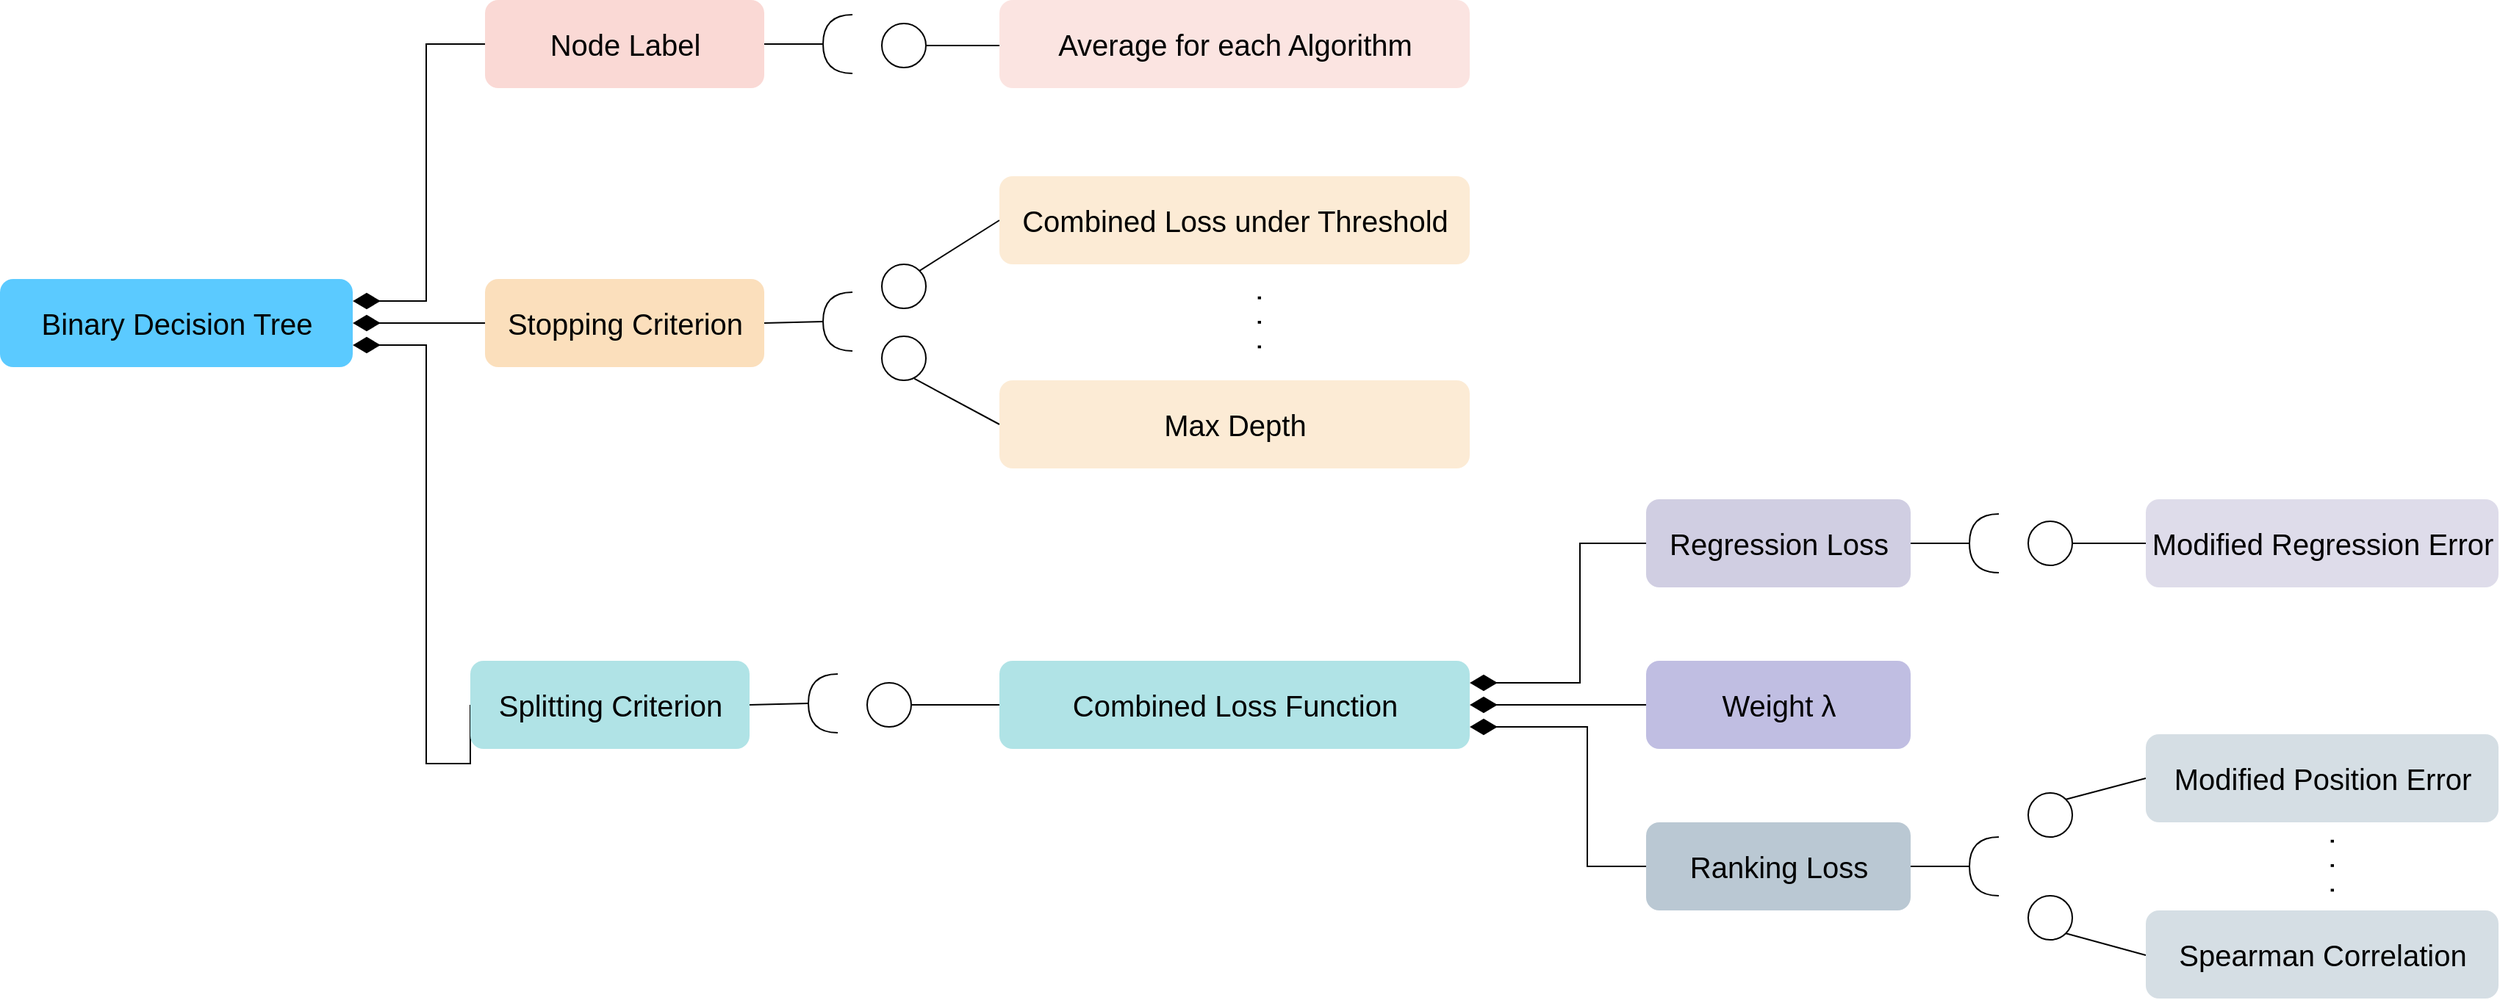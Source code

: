 <mxfile version="16.0.0" type="github">
  <diagram id="wFE0QG_FPsp0jaGvCLVb" name="Page-1">
    <mxGraphModel dx="3076" dy="1634" grid="1" gridSize="10" guides="1" tooltips="1" connect="1" arrows="1" fold="1" page="1" pageScale="1" pageWidth="850" pageHeight="1100" math="0" shadow="0">
      <root>
        <mxCell id="0" />
        <mxCell id="1" parent="0" />
        <mxCell id="GQajFrsuyB6NHDww1tuL-7" value="&lt;span&gt;Binary Decision Tree&lt;/span&gt;" style="html=1;rounded=1;fontSize=20;fillColor=#16B4FF;strokeColor=none;gradientColor=none;opacity=70;fontStyle=0" parent="1" vertex="1">
          <mxGeometry x="-120" y="770" width="240" height="60" as="geometry" />
        </mxCell>
        <mxCell id="GQajFrsuyB6NHDww1tuL-8" style="edgeStyle=orthogonalEdgeStyle;rounded=0;orthogonalLoop=1;jettySize=auto;html=1;endArrow=diamondThin;endFill=1;exitX=0;exitY=0.5;exitDx=0;exitDy=0;entryX=1;entryY=0.25;entryDx=0;entryDy=0;endSize=16;strokeColor=default;fontSize=20;fontStyle=0" parent="1" source="tZ7djmpZorgxgHxO5tKS-36" target="GQajFrsuyB6NHDww1tuL-7" edge="1">
          <mxGeometry relative="1" as="geometry">
            <mxPoint x="350" y="591" as="sourcePoint" />
            <Array as="points">
              <mxPoint x="170" y="610" />
              <mxPoint x="170" y="785" />
            </Array>
          </mxGeometry>
        </mxCell>
        <mxCell id="GQajFrsuyB6NHDww1tuL-9" style="edgeStyle=orthogonalEdgeStyle;rounded=0;orthogonalLoop=1;jettySize=auto;html=1;entryX=1;entryY=0.5;entryDx=0;entryDy=0;endArrow=diamondThin;endFill=1;endSize=16;strokeColor=default;exitX=0;exitY=0.5;exitDx=0;exitDy=0;fontSize=20;fontStyle=0" parent="1" source="tZ7djmpZorgxgHxO5tKS-47" target="GQajFrsuyB6NHDww1tuL-7" edge="1">
          <mxGeometry relative="1" as="geometry">
            <mxPoint x="360" y="800" as="sourcePoint" />
          </mxGeometry>
        </mxCell>
        <mxCell id="GQajFrsuyB6NHDww1tuL-10" style="edgeStyle=orthogonalEdgeStyle;rounded=0;orthogonalLoop=1;jettySize=auto;html=1;endArrow=diamondThin;endFill=1;exitX=0;exitY=0.5;exitDx=0;exitDy=0;endSize=16;strokeColor=default;entryX=1;entryY=0.75;entryDx=0;entryDy=0;fontSize=20;fontStyle=0" parent="1" source="tZ7djmpZorgxgHxO5tKS-60" target="GQajFrsuyB6NHDww1tuL-7" edge="1">
          <mxGeometry relative="1" as="geometry">
            <mxPoint x="370" y="1200" as="sourcePoint" />
            <mxPoint x="130" y="840" as="targetPoint" />
            <Array as="points">
              <mxPoint x="170" y="1100" />
              <mxPoint x="170" y="815" />
            </Array>
          </mxGeometry>
        </mxCell>
        <mxCell id="tZ7djmpZorgxgHxO5tKS-36" value="Node Label" style="html=1;rounded=1;fontSize=20;fillColor=#fad9d5;strokeColor=none;rotation=0;fontStyle=0" parent="1" vertex="1">
          <mxGeometry x="210" y="580" width="190" height="60" as="geometry" />
        </mxCell>
        <mxCell id="tZ7djmpZorgxgHxO5tKS-29" value="" style="ellipse;fillColor=default;strokeColor=default;fontSize=20;rotation=0;fontStyle=0" parent="1" vertex="1">
          <mxGeometry x="480" y="596" width="30" height="30" as="geometry" />
        </mxCell>
        <mxCell id="tZ7djmpZorgxgHxO5tKS-30" value="" style="endArrow=none;html=1;rounded=0;entryX=1;entryY=0.5;entryDx=0;entryDy=0;fontSize=20;strokeColor=default;fontStyle=0" parent="1" target="tZ7djmpZorgxgHxO5tKS-29" edge="1">
          <mxGeometry relative="1" as="geometry">
            <mxPoint x="560" y="611" as="sourcePoint" />
            <mxPoint x="660" y="611" as="targetPoint" />
          </mxGeometry>
        </mxCell>
        <mxCell id="tZ7djmpZorgxgHxO5tKS-46" value="Average for each Algorithm" style="html=1;rounded=1;fontSize=20;fillColor=#fad9d5;strokeColor=none;rotation=0;opacity=70;fontStyle=0" parent="1" vertex="1">
          <mxGeometry x="560" y="580" width="320" height="60" as="geometry" />
        </mxCell>
        <mxCell id="tZ7djmpZorgxgHxO5tKS-47" value="Stopping Criterion" style="html=1;rounded=1;fontSize=20;fillColor=#fad7ac;strokeColor=none;rotation=0;opacity=80;fontStyle=0" parent="1" vertex="1">
          <mxGeometry x="210" y="770" width="190" height="60" as="geometry" />
        </mxCell>
        <mxCell id="tZ7djmpZorgxgHxO5tKS-52" value="" style="ellipse;fillColor=default;strokeColor=default;fontSize=20;rotation=0;fontStyle=0" parent="1" vertex="1">
          <mxGeometry x="480" y="760" width="30" height="30" as="geometry" />
        </mxCell>
        <mxCell id="tZ7djmpZorgxgHxO5tKS-53" value="" style="endArrow=none;html=1;rounded=0;entryX=1;entryY=0;entryDx=0;entryDy=0;fontSize=20;strokeColor=default;exitX=0;exitY=0.5;exitDx=0;exitDy=0;fontStyle=0" parent="1" source="tZ7djmpZorgxgHxO5tKS-54" target="tZ7djmpZorgxgHxO5tKS-52" edge="1">
          <mxGeometry relative="1" as="geometry">
            <mxPoint x="790" y="750" as="sourcePoint" />
            <mxPoint x="700" y="750" as="targetPoint" />
          </mxGeometry>
        </mxCell>
        <mxCell id="tZ7djmpZorgxgHxO5tKS-54" value="Combined Loss under Threshold" style="html=1;rounded=1;fontSize=20;fillColor=#fad7ac;strokeColor=none;rotation=0;opacity=50;fontStyle=0" parent="1" vertex="1">
          <mxGeometry x="560" y="700" width="320" height="60" as="geometry" />
        </mxCell>
        <mxCell id="tZ7djmpZorgxgHxO5tKS-56" value="" style="ellipse;fillColor=default;strokeColor=default;fontSize=20;rotation=0;fontStyle=0" parent="1" vertex="1">
          <mxGeometry x="480" y="809" width="30" height="30" as="geometry" />
        </mxCell>
        <mxCell id="tZ7djmpZorgxgHxO5tKS-57" value="" style="endArrow=none;html=1;rounded=0;entryX=0.736;entryY=0.96;entryDx=0;entryDy=0;fontSize=20;strokeColor=default;exitX=0;exitY=0.5;exitDx=0;exitDy=0;entryPerimeter=0;fontStyle=0" parent="1" source="tZ7djmpZorgxgHxO5tKS-58" target="tZ7djmpZorgxgHxO5tKS-56" edge="1">
          <mxGeometry relative="1" as="geometry">
            <mxPoint x="550" y="829" as="sourcePoint" />
            <mxPoint x="700" y="849" as="targetPoint" />
          </mxGeometry>
        </mxCell>
        <mxCell id="tZ7djmpZorgxgHxO5tKS-58" value="Max Depth" style="html=1;rounded=1;fontSize=20;fillColor=#fad7ac;strokeColor=none;rotation=0;opacity=50;fontStyle=0" parent="1" vertex="1">
          <mxGeometry x="560" y="839" width="320" height="60" as="geometry" />
        </mxCell>
        <mxCell id="tZ7djmpZorgxgHxO5tKS-59" value="&lt;font style=&quot;font-size: 20px;&quot;&gt;&lt;span style=&quot;font-size: 20px;&quot;&gt;.&amp;nbsp; .&amp;nbsp; .&lt;/span&gt;&lt;/font&gt;" style="text;html=1;align=center;verticalAlign=middle;resizable=0;points=[];autosize=1;strokeColor=none;fillColor=none;fontSize=20;rotation=0;horizontal=0;fontStyle=0" parent="1" vertex="1">
          <mxGeometry x="710" y="780" width="40" height="40" as="geometry" />
        </mxCell>
        <mxCell id="tZ7djmpZorgxgHxO5tKS-60" value="Splitting Criterion" style="html=1;rounded=1;fontSize=20;fillColor=#b0e3e6;strokeColor=none;rotation=0;fontStyle=0" parent="1" vertex="1">
          <mxGeometry x="200" y="1030" width="190" height="60" as="geometry" />
        </mxCell>
        <mxCell id="tZ7djmpZorgxgHxO5tKS-67" value="Combined Loss Function" style="html=1;rounded=1;fontSize=20;fillColor=#b0e3e6;rotation=0;strokeColor=none;fontStyle=0" parent="1" vertex="1">
          <mxGeometry x="560" y="1030" width="320" height="60" as="geometry" />
        </mxCell>
        <mxCell id="tZ7djmpZorgxgHxO5tKS-114" value="" style="ellipse;fontSize=20;rotation=0;rounded=0;strokeColor=default;fontStyle=0" parent="1" vertex="1">
          <mxGeometry x="1260" y="935" width="30" height="30" as="geometry" />
        </mxCell>
        <mxCell id="tZ7djmpZorgxgHxO5tKS-115" value="" style="endArrow=none;html=1;rounded=0;exitX=0;exitY=0.5;exitDx=0;exitDy=0;fontSize=20;strokeColor=default;fillColor=#FF8552;entryX=1;entryY=0.5;entryDx=0;entryDy=0;fontStyle=0" parent="1" source="tZ7djmpZorgxgHxO5tKS-116" target="tZ7djmpZorgxgHxO5tKS-114" edge="1">
          <mxGeometry relative="1" as="geometry">
            <mxPoint x="1340" y="940" as="sourcePoint" />
            <mxPoint x="1310" y="940" as="targetPoint" />
          </mxGeometry>
        </mxCell>
        <mxCell id="tZ7djmpZorgxgHxO5tKS-116" value="Modified Regression Error" style="html=1;rounded=1;fontSize=20;fillColor=#d0cee2;strokeColor=none;rotation=0;opacity=70;fontStyle=0" parent="1" vertex="1">
          <mxGeometry x="1340" y="920" width="240" height="60" as="geometry" />
        </mxCell>
        <mxCell id="tZ7djmpZorgxgHxO5tKS-123" value="" style="ellipse;fontSize=20;rotation=0;rounded=0;strokeColor=default;fontStyle=0" parent="1" vertex="1">
          <mxGeometry x="1260" y="1120" width="30" height="30" as="geometry" />
        </mxCell>
        <mxCell id="tZ7djmpZorgxgHxO5tKS-124" value="" style="endArrow=none;html=1;rounded=0;entryX=1;entryY=0;entryDx=0;entryDy=0;fontSize=20;strokeColor=default;fillColor=#FF8552;exitX=0;exitY=0.5;exitDx=0;exitDy=0;fontStyle=0" parent="1" source="GQajFrsuyB6NHDww1tuL-57" target="tZ7djmpZorgxgHxO5tKS-123" edge="1">
          <mxGeometry relative="1" as="geometry">
            <mxPoint x="1370" y="1110" as="sourcePoint" />
            <mxPoint x="1300" y="1109" as="targetPoint" />
          </mxGeometry>
        </mxCell>
        <mxCell id="tZ7djmpZorgxgHxO5tKS-126" value="" style="ellipse;fontSize=20;rotation=0;rounded=0;strokeColor=default;fontStyle=0" parent="1" vertex="1">
          <mxGeometry x="1260" y="1190" width="30" height="30" as="geometry" />
        </mxCell>
        <mxCell id="tZ7djmpZorgxgHxO5tKS-122" value="" style="endArrow=none;html=1;rounded=0;exitX=1;exitY=0.5;exitDx=0;exitDy=0;exitPerimeter=0;fontSize=20;entryX=1;entryY=0.5;entryDx=0;entryDy=0;strokeColor=default;fontStyle=0" parent="1" source="tZ7djmpZorgxgHxO5tKS-121" target="GQajFrsuyB6NHDww1tuL-55" edge="1">
          <mxGeometry relative="1" as="geometry">
            <mxPoint x="1300" y="1040" as="sourcePoint" />
            <mxPoint x="1240.0" y="1170" as="targetPoint" />
          </mxGeometry>
        </mxCell>
        <mxCell id="tZ7djmpZorgxgHxO5tKS-39" value="" style="shape=requiredInterface;html=1;verticalLabelPosition=bottom;sketch=0;rotation=90;direction=south;fontSize=20;strokeColor=default;fontStyle=0" parent="1" vertex="1">
          <mxGeometry x="430" y="600" width="40" height="20" as="geometry" />
        </mxCell>
        <mxCell id="tZ7djmpZorgxgHxO5tKS-40" value="" style="endArrow=none;html=1;rounded=0;exitX=1;exitY=0.5;exitDx=0;exitDy=0;exitPerimeter=0;fontSize=20;strokeColor=default;entryX=1;entryY=0.5;entryDx=0;entryDy=0;fontStyle=0" parent="1" source="tZ7djmpZorgxgHxO5tKS-39" target="tZ7djmpZorgxgHxO5tKS-36" edge="1">
          <mxGeometry relative="1" as="geometry">
            <mxPoint x="690" y="481" as="sourcePoint" />
            <mxPoint x="640" y="611" as="targetPoint" />
          </mxGeometry>
        </mxCell>
        <mxCell id="tZ7djmpZorgxgHxO5tKS-50" value="" style="shape=requiredInterface;html=1;verticalLabelPosition=bottom;sketch=0;rotation=90;direction=south;fontSize=20;strokeColor=default;fontStyle=0" parent="1" vertex="1">
          <mxGeometry x="430" y="789" width="40" height="20" as="geometry" />
        </mxCell>
        <mxCell id="tZ7djmpZorgxgHxO5tKS-112" value="" style="shape=requiredInterface;html=1;verticalLabelPosition=bottom;sketch=0;rotation=90;direction=south;fontSize=20;strokeColor=default;fillColor=#FF8552;rounded=0;fontStyle=0" parent="1" vertex="1">
          <mxGeometry x="1210" y="940" width="40" height="20" as="geometry" />
        </mxCell>
        <mxCell id="tZ7djmpZorgxgHxO5tKS-113" value="" style="endArrow=none;html=1;rounded=0;exitX=1;exitY=0.5;exitDx=0;exitDy=0;exitPerimeter=0;fontSize=20;strokeColor=default;entryX=1;entryY=0.5;entryDx=0;entryDy=0;fontStyle=0" parent="1" source="tZ7djmpZorgxgHxO5tKS-112" target="GQajFrsuyB6NHDww1tuL-66" edge="1">
          <mxGeometry relative="1" as="geometry">
            <mxPoint x="1290" y="810" as="sourcePoint" />
            <mxPoint x="1240" y="940" as="targetPoint" />
          </mxGeometry>
        </mxCell>
        <mxCell id="tZ7djmpZorgxgHxO5tKS-121" value="" style="shape=requiredInterface;html=1;verticalLabelPosition=bottom;sketch=0;rotation=90;direction=south;fontSize=20;strokeColor=default;fillColor=#FF8552;rounded=0;fontStyle=0" parent="1" vertex="1">
          <mxGeometry x="1210" y="1160" width="40" height="20" as="geometry" />
        </mxCell>
        <mxCell id="thf20xmfrMY9EtbRYETB-77" value="" style="endArrow=none;html=1;rounded=0;fontSize=20;strokeColor=default;entryX=1;entryY=0.5;entryDx=0;entryDy=0;exitX=1;exitY=0.5;exitDx=0;exitDy=0;exitPerimeter=0;fontStyle=0" parent="1" source="tZ7djmpZorgxgHxO5tKS-50" target="tZ7djmpZorgxgHxO5tKS-47" edge="1">
          <mxGeometry relative="1" as="geometry">
            <mxPoint x="640" y="800" as="sourcePoint" />
            <mxPoint x="640" y="800" as="targetPoint" />
          </mxGeometry>
        </mxCell>
        <mxCell id="GQajFrsuyB6NHDww1tuL-27" value="" style="endArrow=none;html=1;rounded=0;entryX=1;entryY=1;entryDx=0;entryDy=0;fontSize=20;strokeColor=default;fillColor=#FF8552;exitX=0;exitY=0.509;exitDx=0;exitDy=0;exitPerimeter=0;fontStyle=0" parent="1" source="GQajFrsuyB6NHDww1tuL-56" target="tZ7djmpZorgxgHxO5tKS-126" edge="1">
          <mxGeometry relative="1" as="geometry">
            <mxPoint x="1390" y="1230.75" as="sourcePoint" />
            <mxPoint x="1300" y="1229.75" as="targetPoint" />
          </mxGeometry>
        </mxCell>
        <mxCell id="GQajFrsuyB6NHDww1tuL-73" style="edgeStyle=orthogonalEdgeStyle;rounded=0;orthogonalLoop=1;jettySize=auto;html=1;endArrow=diamondThin;endFill=1;endSize=16;strokeColor=default;fontSize=20;fontStyle=0" parent="1" source="GQajFrsuyB6NHDww1tuL-54" target="tZ7djmpZorgxgHxO5tKS-67" edge="1">
          <mxGeometry relative="1" as="geometry" />
        </mxCell>
        <mxCell id="GQajFrsuyB6NHDww1tuL-54" value="&lt;font style=&quot;font-size: 20px;&quot;&gt;Weight λ&lt;/font&gt;" style="html=1;rounded=1;fontSize=20;fillColor=#C0BEE2;strokeColor=none;rotation=0;fontStyle=0" parent="1" vertex="1">
          <mxGeometry x="1000" y="1030" width="180" height="60" as="geometry" />
        </mxCell>
        <mxCell id="GQajFrsuyB6NHDww1tuL-78" style="edgeStyle=orthogonalEdgeStyle;rounded=0;orthogonalLoop=1;jettySize=auto;html=1;entryX=1;entryY=0.75;entryDx=0;entryDy=0;endArrow=diamondThin;endFill=1;endSize=16;strokeColor=default;fontSize=20;fontStyle=0" parent="1" source="GQajFrsuyB6NHDww1tuL-55" target="tZ7djmpZorgxgHxO5tKS-67" edge="1">
          <mxGeometry relative="1" as="geometry">
            <Array as="points">
              <mxPoint x="960" y="1170" />
              <mxPoint x="960" y="1075" />
            </Array>
          </mxGeometry>
        </mxCell>
        <mxCell id="GQajFrsuyB6NHDww1tuL-55" value="Ranking Loss" style="html=1;rounded=1;fontSize=20;fillColor=#bac8d3;strokeColor=none;rotation=0;fontStyle=0" parent="1" vertex="1">
          <mxGeometry x="1000" y="1140" width="180" height="60" as="geometry" />
        </mxCell>
        <mxCell id="GQajFrsuyB6NHDww1tuL-56" value="Spearman Correlation" style="html=1;rounded=1;fontSize=20;fillColor=#bac8d3;strokeColor=none;rotation=0;opacity=60;fontStyle=0" parent="1" vertex="1">
          <mxGeometry x="1340" y="1200" width="240" height="60" as="geometry" />
        </mxCell>
        <mxCell id="GQajFrsuyB6NHDww1tuL-57" value="Modified Position Error" style="html=1;rounded=1;fontSize=20;fillColor=#bac8d3;strokeColor=none;rotation=0;opacity=60;fontStyle=0" parent="1" vertex="1">
          <mxGeometry x="1340" y="1080" width="240" height="60" as="geometry" />
        </mxCell>
        <mxCell id="GQajFrsuyB6NHDww1tuL-79" style="edgeStyle=orthogonalEdgeStyle;rounded=0;orthogonalLoop=1;jettySize=auto;html=1;entryX=1;entryY=0.25;entryDx=0;entryDy=0;endArrow=diamondThin;endFill=1;endSize=16;strokeColor=default;fontSize=20;fontStyle=0" parent="1" source="GQajFrsuyB6NHDww1tuL-66" target="tZ7djmpZorgxgHxO5tKS-67" edge="1">
          <mxGeometry relative="1" as="geometry">
            <Array as="points">
              <mxPoint x="955" y="950" />
              <mxPoint x="955" y="1045" />
            </Array>
          </mxGeometry>
        </mxCell>
        <mxCell id="GQajFrsuyB6NHDww1tuL-66" value="Regression Loss" style="html=1;rounded=1;fontSize=20;fillColor=#d0cee2;strokeColor=none;rotation=0;fontStyle=0" parent="1" vertex="1">
          <mxGeometry x="1000" y="920" width="180" height="60" as="geometry" />
        </mxCell>
        <mxCell id="GQajFrsuyB6NHDww1tuL-87" value="&lt;font style=&quot;font-size: 20px;&quot;&gt;&lt;span style=&quot;font-size: 20px;&quot;&gt;.&amp;nbsp; .&amp;nbsp; .&lt;/span&gt;&lt;/font&gt;" style="text;html=1;align=center;verticalAlign=middle;resizable=0;points=[];autosize=1;strokeColor=none;fillColor=none;fontSize=20;rotation=0;horizontal=0;fontStyle=0" parent="1" vertex="1">
          <mxGeometry x="1440" y="1150" width="40" height="40" as="geometry" />
        </mxCell>
        <mxCell id="2ogsJXOfsfG8FPmJxupV-5" value="" style="ellipse;fillColor=default;strokeColor=default;fontSize=20;rotation=0;fontStyle=0" parent="1" vertex="1">
          <mxGeometry x="470" y="1045" width="30" height="30" as="geometry" />
        </mxCell>
        <mxCell id="2ogsJXOfsfG8FPmJxupV-6" value="" style="endArrow=none;html=1;rounded=0;entryX=1;entryY=0.5;entryDx=0;entryDy=0;fontSize=20;strokeColor=default;exitX=0;exitY=0.5;exitDx=0;exitDy=0;fontStyle=0" parent="1" source="tZ7djmpZorgxgHxO5tKS-67" target="2ogsJXOfsfG8FPmJxupV-5" edge="1">
          <mxGeometry relative="1" as="geometry">
            <mxPoint x="530" y="1060" as="sourcePoint" />
            <mxPoint x="650" y="1060" as="targetPoint" />
          </mxGeometry>
        </mxCell>
        <mxCell id="2ogsJXOfsfG8FPmJxupV-7" value="" style="shape=requiredInterface;html=1;verticalLabelPosition=bottom;sketch=0;rotation=90;direction=south;fontSize=20;strokeColor=default;fontStyle=0" parent="1" vertex="1">
          <mxGeometry x="420" y="1049" width="40" height="20" as="geometry" />
        </mxCell>
        <mxCell id="2ogsJXOfsfG8FPmJxupV-8" value="" style="endArrow=none;html=1;rounded=0;exitX=1;exitY=0.5;exitDx=0;exitDy=0;exitPerimeter=0;fontSize=20;strokeColor=default;entryX=1;entryY=0.5;entryDx=0;entryDy=0;fontStyle=0" parent="1" source="2ogsJXOfsfG8FPmJxupV-7" target="tZ7djmpZorgxgHxO5tKS-60" edge="1">
          <mxGeometry relative="1" as="geometry">
            <mxPoint x="680" y="930" as="sourcePoint" />
            <mxPoint x="400" y="1059" as="targetPoint" />
          </mxGeometry>
        </mxCell>
      </root>
    </mxGraphModel>
  </diagram>
</mxfile>
